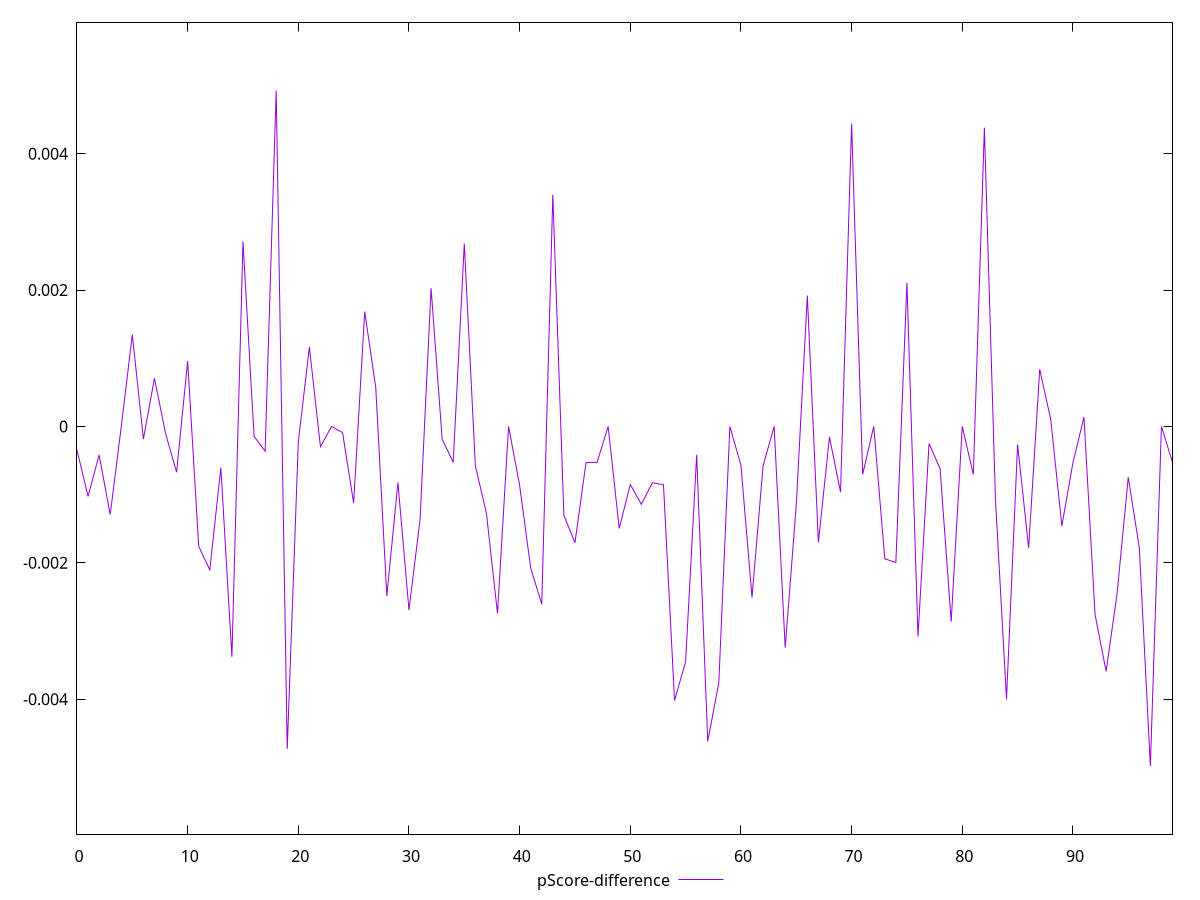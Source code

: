 reset

$pScoreDifference <<EOF
0 -0.0003455555555555989
1 -0.0010266666666666202
2 -0.00041777777777773917
3 -0.0012933333333333685
4 0
5 0.001345833331967361
6 -0.00018444444444443153
7 0.0007066666676353028
8 -0.00010083333589139265
9 -0.0006711111111111778
10 0.0009575000032783221
11 -0.0017599999999999838
12 -0.0021044444444444643
13 -0.0006055555555555259
14 -0.0033800000000000496
15 0.002712499999130702
16 -0.0001461111133297388
17 -0.00036333333333338214
18 0.004926666663959578
19 -0.0047275000003477174
20 -0.00022999999999995246
21 0.0011633333315451688
22 -0.00029833333566786635
23 0
24 -0.00009222222222227128
25 -0.0011244444444444834
26 0.0016833333329607791
27 0.0005675000014404574
28 -0.002486666666666637
29 -0.0008222222222222797
30 -0.002691666663934833
31 -0.0013666666666666272
32 0.0020258333347737967
33 -0.0001888888888889051
34 -0.0005255555555555569
35 0.002682500000422139
36 -0.0005777777777777882
37 -0.0012741666659712436
38 -0.00274333333333332
39 0
40 -0.0008644444444444455
41 -0.002077777777777734
42 -0.002606666666666646
43 0.0033974999996522204
44 -0.001303333333333323
45 -0.0017066666666666341
46 -0.0005300000000000304
47 -0.0005266666666666753
48 0
49 -0.0014966666666667017
50 -0.0008522222222222542
51 -0.0011411111111111483
52 -0.0008255555555555238
53 -0.0008555555555556094
54 -0.004017777777777787
55 -0.00345222222222219
56 -0.0004166666666666208
57 -0.004617777777777832
58 -0.003761111111111104
59 0
60 -0.000568888888888841
61 -0.002508888888888894
62 -0.0005788888888889065
63 0
64 -0.0032455555555555016
65 -0.001154444444444458
66 0.0019191666692495168
67 -0.0016988888888889164
68 -0.00015444444444445704
69 -0.0009633333333333161
70 0.004440833336363248
71 -0.0007033333333333891
72 0
73 -0.0019422222222221786
74 -0.001995555555555528
75 0.0021066666673869028
76 -0.00308333333271249
77 -0.00025111111111109086
78 -0.0006233333330601942
79 -0.002863333333333329
80 0
81 -0.0007044444444443965
82 0.0043808333327371995
83 -0.0010644444444444234
84 -0.004001111111111122
85 -0.0002644444444444005
86 -0.0017811111111111222
87 0.0008374999991308529
88 0.00009916666895148918
89 -0.001459999997168726
90 -0.000534444444444393
91 0.00013749999925494194
92 -0.002757777777777748
93 -0.003592222222222219
94 -0.002443333333333353
95 -0.0007455555555555549
96 -0.0017755555555555302
97 -0.00497916666790843
98 0
99 -0.0005277777777777937
EOF

set key outside below
set xrange [0:99]
set yrange [-0.00597916666790843:0.005926666663959578]
set trange [-0.00597916666790843:0.005926666663959578]
set terminal svg size 640, 500 enhanced background rgb 'white'
set output "reprap/uses-rel-preconnect/samples/pages+cached+noexternal+nomedia+nocss+nojs/pScore-difference/values.svg"

plot $pScoreDifference title "pScore-difference" with line

reset
